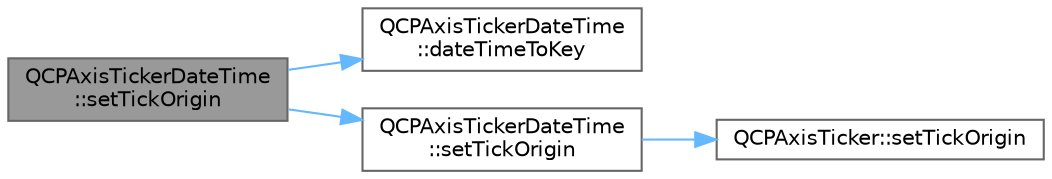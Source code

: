 digraph "QCPAxisTickerDateTime::setTickOrigin"
{
 // LATEX_PDF_SIZE
  bgcolor="transparent";
  edge [fontname=Helvetica,fontsize=10,labelfontname=Helvetica,labelfontsize=10];
  node [fontname=Helvetica,fontsize=10,shape=box,height=0.2,width=0.4];
  rankdir="LR";
  Node1 [label="QCPAxisTickerDateTime\l::setTickOrigin",height=0.2,width=0.4,color="gray40", fillcolor="grey60", style="filled", fontcolor="black",tooltip=" "];
  Node1 -> Node2 [color="steelblue1",style="solid"];
  Node2 [label="QCPAxisTickerDateTime\l::dateTimeToKey",height=0.2,width=0.4,color="grey40", fillcolor="white", style="filled",URL="$class_q_c_p_axis_ticker_date_time.html#aa24f293f16fff0f937bf71f4140033f1",tooltip=" "];
  Node1 -> Node3 [color="steelblue1",style="solid"];
  Node3 [label="QCPAxisTickerDateTime\l::setTickOrigin",height=0.2,width=0.4,color="grey40", fillcolor="white", style="filled",URL="$class_q_c_p_axis_ticker_date_time.html#a5388e048cbd32cf1ba730b9f1859eb5c",tooltip=" "];
  Node3 -> Node4 [color="steelblue1",style="solid"];
  Node4 [label="QCPAxisTicker::setTickOrigin",height=0.2,width=0.4,color="grey40", fillcolor="white", style="filled",URL="$class_q_c_p_axis_ticker.html#ab509c7e500293bf66a8409f0d7c23943",tooltip=" "];
}
